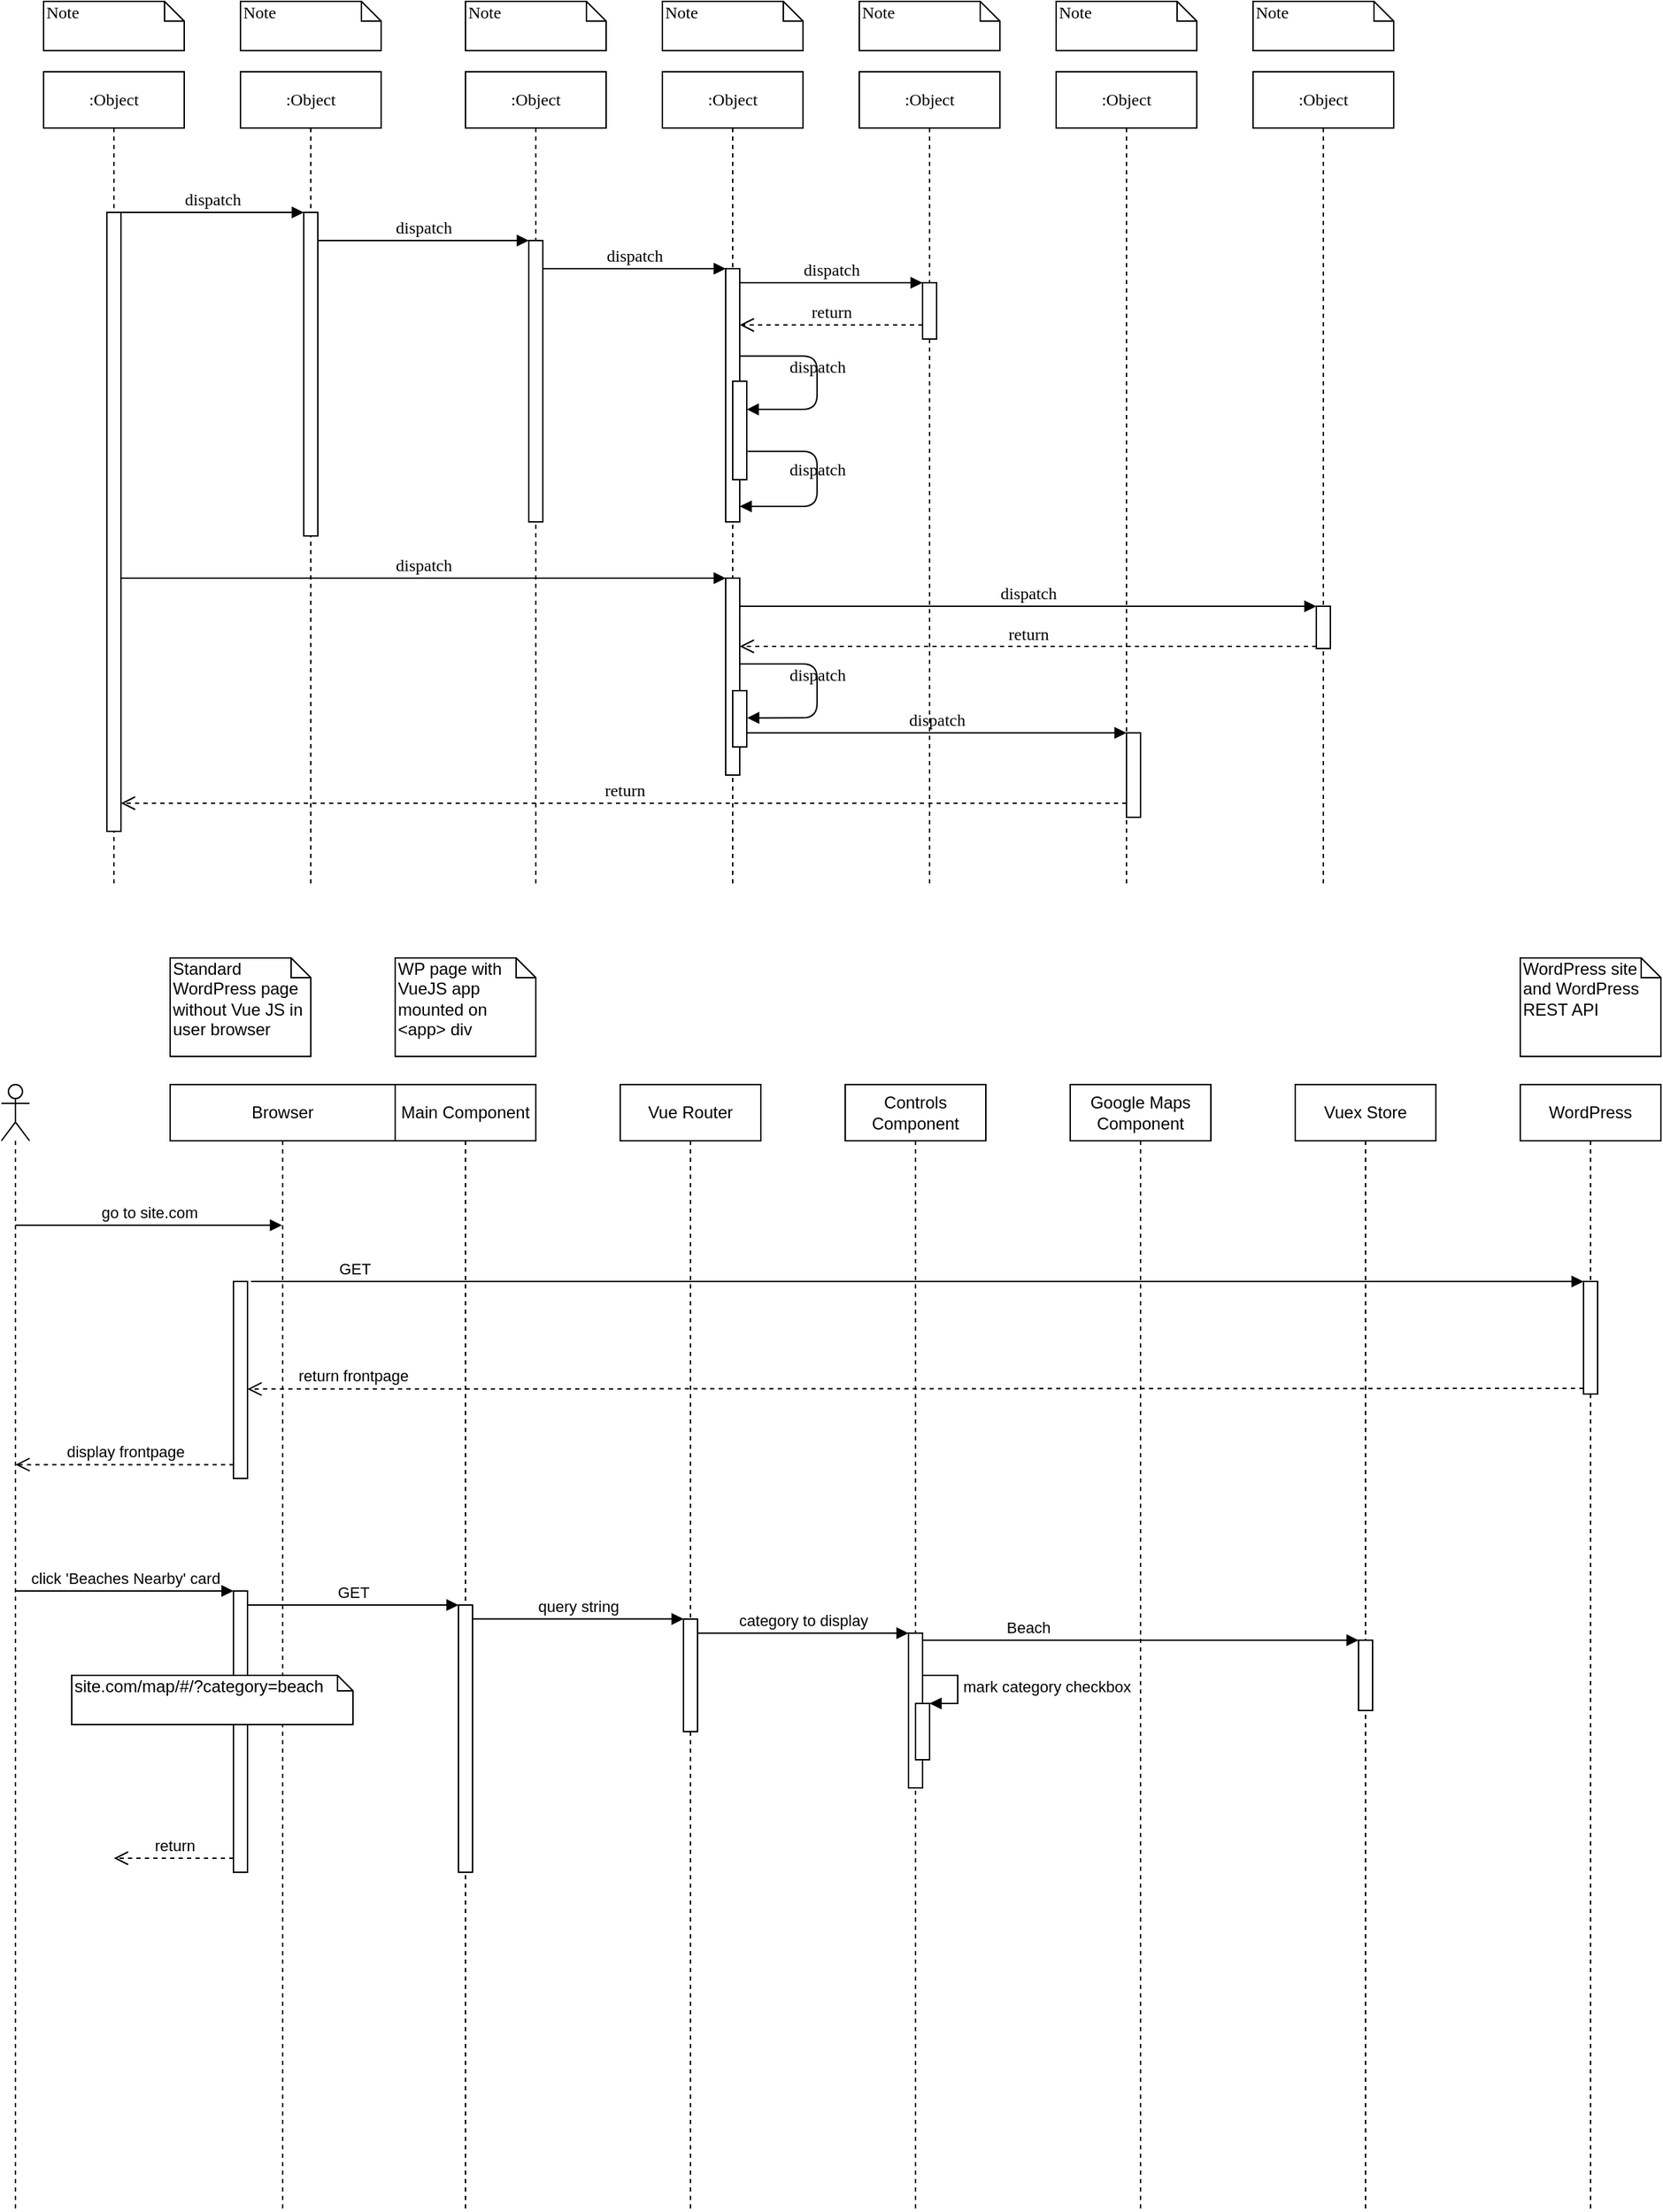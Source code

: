 <mxfile version="13.5.3" type="github">
  <diagram name="Page-1" id="13e1069c-82ec-6db2-03f1-153e76fe0fe0">
    <mxGraphModel dx="1185" dy="688" grid="1" gridSize="10" guides="1" tooltips="1" connect="1" arrows="1" fold="1" page="1" pageScale="1" pageWidth="3000" pageHeight="2000" background="#ffffff" math="0" shadow="0">
      <root>
        <mxCell id="0" />
        <mxCell id="1" parent="0" />
        <mxCell id="7baba1c4bc27f4b0-2" value=":Object" style="shape=umlLifeline;perimeter=lifelinePerimeter;whiteSpace=wrap;html=1;container=1;collapsible=0;recursiveResize=0;outlineConnect=0;shadow=0;comic=0;labelBackgroundColor=none;strokeWidth=1;fontFamily=Verdana;fontSize=12;align=center;" parent="1" vertex="1">
          <mxGeometry x="240" y="80" width="100" height="580" as="geometry" />
        </mxCell>
        <mxCell id="7baba1c4bc27f4b0-10" value="" style="html=1;points=[];perimeter=orthogonalPerimeter;shadow=0;comic=0;labelBackgroundColor=none;strokeWidth=1;fontFamily=Verdana;fontSize=12;align=center;" parent="7baba1c4bc27f4b0-2" vertex="1">
          <mxGeometry x="45" y="100" width="10" height="230" as="geometry" />
        </mxCell>
        <mxCell id="7baba1c4bc27f4b0-3" value=":Object" style="shape=umlLifeline;perimeter=lifelinePerimeter;whiteSpace=wrap;html=1;container=1;collapsible=0;recursiveResize=0;outlineConnect=0;shadow=0;comic=0;labelBackgroundColor=none;strokeWidth=1;fontFamily=Verdana;fontSize=12;align=center;" parent="1" vertex="1">
          <mxGeometry x="400" y="80" width="100" height="580" as="geometry" />
        </mxCell>
        <mxCell id="7baba1c4bc27f4b0-13" value="" style="html=1;points=[];perimeter=orthogonalPerimeter;shadow=0;comic=0;labelBackgroundColor=none;strokeWidth=1;fontFamily=Verdana;fontSize=12;align=center;" parent="7baba1c4bc27f4b0-3" vertex="1">
          <mxGeometry x="45" y="120" width="10" height="200" as="geometry" />
        </mxCell>
        <mxCell id="7baba1c4bc27f4b0-4" value=":Object" style="shape=umlLifeline;perimeter=lifelinePerimeter;whiteSpace=wrap;html=1;container=1;collapsible=0;recursiveResize=0;outlineConnect=0;shadow=0;comic=0;labelBackgroundColor=none;strokeWidth=1;fontFamily=Verdana;fontSize=12;align=center;" parent="1" vertex="1">
          <mxGeometry x="540" y="80" width="100" height="580" as="geometry" />
        </mxCell>
        <mxCell id="7baba1c4bc27f4b0-5" value=":Object" style="shape=umlLifeline;perimeter=lifelinePerimeter;whiteSpace=wrap;html=1;container=1;collapsible=0;recursiveResize=0;outlineConnect=0;shadow=0;comic=0;labelBackgroundColor=none;strokeWidth=1;fontFamily=Verdana;fontSize=12;align=center;" parent="1" vertex="1">
          <mxGeometry x="680" y="80" width="100" height="580" as="geometry" />
        </mxCell>
        <mxCell id="7baba1c4bc27f4b0-6" value=":Object" style="shape=umlLifeline;perimeter=lifelinePerimeter;whiteSpace=wrap;html=1;container=1;collapsible=0;recursiveResize=0;outlineConnect=0;shadow=0;comic=0;labelBackgroundColor=none;strokeWidth=1;fontFamily=Verdana;fontSize=12;align=center;" parent="1" vertex="1">
          <mxGeometry x="820" y="80" width="100" height="580" as="geometry" />
        </mxCell>
        <mxCell id="7baba1c4bc27f4b0-7" value=":Object" style="shape=umlLifeline;perimeter=lifelinePerimeter;whiteSpace=wrap;html=1;container=1;collapsible=0;recursiveResize=0;outlineConnect=0;shadow=0;comic=0;labelBackgroundColor=none;strokeWidth=1;fontFamily=Verdana;fontSize=12;align=center;" parent="1" vertex="1">
          <mxGeometry x="960" y="80" width="100" height="580" as="geometry" />
        </mxCell>
        <mxCell id="7baba1c4bc27f4b0-8" value=":Object" style="shape=umlLifeline;perimeter=lifelinePerimeter;whiteSpace=wrap;html=1;container=1;collapsible=0;recursiveResize=0;outlineConnect=0;shadow=0;comic=0;labelBackgroundColor=none;strokeWidth=1;fontFamily=Verdana;fontSize=12;align=center;" parent="1" vertex="1">
          <mxGeometry x="100" y="80" width="100" height="580" as="geometry" />
        </mxCell>
        <mxCell id="7baba1c4bc27f4b0-9" value="" style="html=1;points=[];perimeter=orthogonalPerimeter;shadow=0;comic=0;labelBackgroundColor=none;strokeWidth=1;fontFamily=Verdana;fontSize=12;align=center;" parent="7baba1c4bc27f4b0-8" vertex="1">
          <mxGeometry x="45" y="100" width="10" height="440" as="geometry" />
        </mxCell>
        <mxCell id="7baba1c4bc27f4b0-16" value="" style="html=1;points=[];perimeter=orthogonalPerimeter;shadow=0;comic=0;labelBackgroundColor=none;strokeWidth=1;fontFamily=Verdana;fontSize=12;align=center;" parent="1" vertex="1">
          <mxGeometry x="585" y="220" width="10" height="180" as="geometry" />
        </mxCell>
        <mxCell id="7baba1c4bc27f4b0-17" value="dispatch" style="html=1;verticalAlign=bottom;endArrow=block;labelBackgroundColor=none;fontFamily=Verdana;fontSize=12;edgeStyle=elbowEdgeStyle;elbow=vertical;" parent="1" source="7baba1c4bc27f4b0-13" target="7baba1c4bc27f4b0-16" edge="1">
          <mxGeometry relative="1" as="geometry">
            <mxPoint x="510" y="220" as="sourcePoint" />
            <Array as="points">
              <mxPoint x="460" y="220" />
            </Array>
          </mxGeometry>
        </mxCell>
        <mxCell id="7baba1c4bc27f4b0-19" value="" style="html=1;points=[];perimeter=orthogonalPerimeter;shadow=0;comic=0;labelBackgroundColor=none;strokeWidth=1;fontFamily=Verdana;fontSize=12;align=center;" parent="1" vertex="1">
          <mxGeometry x="725" y="230" width="10" height="40" as="geometry" />
        </mxCell>
        <mxCell id="7baba1c4bc27f4b0-20" value="dispatch" style="html=1;verticalAlign=bottom;endArrow=block;entryX=0;entryY=0;labelBackgroundColor=none;fontFamily=Verdana;fontSize=12;edgeStyle=elbowEdgeStyle;elbow=vertical;" parent="1" source="7baba1c4bc27f4b0-16" target="7baba1c4bc27f4b0-19" edge="1">
          <mxGeometry relative="1" as="geometry">
            <mxPoint x="650" y="230" as="sourcePoint" />
          </mxGeometry>
        </mxCell>
        <mxCell id="7baba1c4bc27f4b0-21" value="return" style="html=1;verticalAlign=bottom;endArrow=open;dashed=1;endSize=8;labelBackgroundColor=none;fontFamily=Verdana;fontSize=12;edgeStyle=elbowEdgeStyle;elbow=vertical;" parent="1" source="7baba1c4bc27f4b0-19" target="7baba1c4bc27f4b0-16" edge="1">
          <mxGeometry relative="1" as="geometry">
            <mxPoint x="650" y="306" as="targetPoint" />
            <Array as="points">
              <mxPoint x="670" y="260" />
              <mxPoint x="700" y="260" />
            </Array>
          </mxGeometry>
        </mxCell>
        <mxCell id="7baba1c4bc27f4b0-22" value="" style="html=1;points=[];perimeter=orthogonalPerimeter;shadow=0;comic=0;labelBackgroundColor=none;strokeWidth=1;fontFamily=Verdana;fontSize=12;align=center;" parent="1" vertex="1">
          <mxGeometry x="585" y="440" width="10" height="140" as="geometry" />
        </mxCell>
        <mxCell id="7baba1c4bc27f4b0-23" value="dispatch" style="html=1;verticalAlign=bottom;endArrow=block;entryX=0;entryY=0;labelBackgroundColor=none;fontFamily=Verdana;fontSize=12;" parent="1" source="7baba1c4bc27f4b0-9" target="7baba1c4bc27f4b0-22" edge="1">
          <mxGeometry relative="1" as="geometry">
            <mxPoint x="510" y="420" as="sourcePoint" />
          </mxGeometry>
        </mxCell>
        <mxCell id="7baba1c4bc27f4b0-25" value="" style="html=1;points=[];perimeter=orthogonalPerimeter;shadow=0;comic=0;labelBackgroundColor=none;strokeColor=#000000;strokeWidth=1;fillColor=#FFFFFF;fontFamily=Verdana;fontSize=12;fontColor=#000000;align=center;" parent="1" vertex="1">
          <mxGeometry x="1005" y="460" width="10" height="30" as="geometry" />
        </mxCell>
        <mxCell id="7baba1c4bc27f4b0-26" value="dispatch" style="html=1;verticalAlign=bottom;endArrow=block;entryX=0;entryY=0;labelBackgroundColor=none;fontFamily=Verdana;fontSize=12;" parent="1" source="7baba1c4bc27f4b0-22" target="7baba1c4bc27f4b0-25" edge="1">
          <mxGeometry relative="1" as="geometry">
            <mxPoint x="930" y="340" as="sourcePoint" />
          </mxGeometry>
        </mxCell>
        <mxCell id="7baba1c4bc27f4b0-27" value="return" style="html=1;verticalAlign=bottom;endArrow=open;dashed=1;endSize=8;exitX=0;exitY=0.95;labelBackgroundColor=none;fontFamily=Verdana;fontSize=12;" parent="1" source="7baba1c4bc27f4b0-25" target="7baba1c4bc27f4b0-22" edge="1">
          <mxGeometry relative="1" as="geometry">
            <mxPoint x="930" y="416" as="targetPoint" />
          </mxGeometry>
        </mxCell>
        <mxCell id="7baba1c4bc27f4b0-28" value="" style="html=1;points=[];perimeter=orthogonalPerimeter;shadow=0;comic=0;labelBackgroundColor=none;strokeWidth=1;fontFamily=Verdana;fontSize=12;align=center;" parent="1" vertex="1">
          <mxGeometry x="870" y="550" width="10" height="60" as="geometry" />
        </mxCell>
        <mxCell id="7baba1c4bc27f4b0-29" value="dispatch" style="html=1;verticalAlign=bottom;endArrow=block;entryX=0;entryY=0;labelBackgroundColor=none;fontFamily=Verdana;fontSize=12;edgeStyle=elbowEdgeStyle;elbow=vertical;" parent="1" source="7baba1c4bc27f4b0-37" target="7baba1c4bc27f4b0-28" edge="1">
          <mxGeometry relative="1" as="geometry">
            <mxPoint x="800" y="550" as="sourcePoint" />
          </mxGeometry>
        </mxCell>
        <mxCell id="7baba1c4bc27f4b0-30" value="return" style="html=1;verticalAlign=bottom;endArrow=open;dashed=1;endSize=8;labelBackgroundColor=none;fontFamily=Verdana;fontSize=12;edgeStyle=elbowEdgeStyle;elbow=vertical;" parent="1" source="7baba1c4bc27f4b0-28" target="7baba1c4bc27f4b0-9" edge="1">
          <mxGeometry relative="1" as="geometry">
            <mxPoint x="800" y="626" as="targetPoint" />
            <Array as="points">
              <mxPoint x="570" y="600" />
            </Array>
          </mxGeometry>
        </mxCell>
        <mxCell id="7baba1c4bc27f4b0-11" value="dispatch" style="html=1;verticalAlign=bottom;endArrow=block;entryX=0;entryY=0;labelBackgroundColor=none;fontFamily=Verdana;fontSize=12;edgeStyle=elbowEdgeStyle;elbow=vertical;" parent="1" source="7baba1c4bc27f4b0-9" target="7baba1c4bc27f4b0-10" edge="1">
          <mxGeometry relative="1" as="geometry">
            <mxPoint x="220" y="190" as="sourcePoint" />
          </mxGeometry>
        </mxCell>
        <mxCell id="7baba1c4bc27f4b0-14" value="dispatch" style="html=1;verticalAlign=bottom;endArrow=block;entryX=0;entryY=0;labelBackgroundColor=none;fontFamily=Verdana;fontSize=12;edgeStyle=elbowEdgeStyle;elbow=vertical;" parent="1" source="7baba1c4bc27f4b0-10" target="7baba1c4bc27f4b0-13" edge="1">
          <mxGeometry relative="1" as="geometry">
            <mxPoint x="370" y="200" as="sourcePoint" />
          </mxGeometry>
        </mxCell>
        <mxCell id="7baba1c4bc27f4b0-34" value="" style="html=1;points=[];perimeter=orthogonalPerimeter;shadow=0;comic=0;labelBackgroundColor=none;strokeWidth=1;fontFamily=Verdana;fontSize=12;align=center;" parent="1" vertex="1">
          <mxGeometry x="590" y="300" width="10" height="70" as="geometry" />
        </mxCell>
        <mxCell id="7baba1c4bc27f4b0-35" value="dispatch" style="html=1;verticalAlign=bottom;endArrow=block;labelBackgroundColor=none;fontFamily=Verdana;fontSize=12;elbow=vertical;edgeStyle=orthogonalEdgeStyle;entryX=1;entryY=0.286;entryPerimeter=0;exitX=1.038;exitY=0.345;exitPerimeter=0;" parent="1" source="7baba1c4bc27f4b0-16" target="7baba1c4bc27f4b0-34" edge="1">
          <mxGeometry relative="1" as="geometry">
            <mxPoint x="465" y="230" as="sourcePoint" />
            <mxPoint x="595" y="230" as="targetPoint" />
            <Array as="points">
              <mxPoint x="650" y="282" />
              <mxPoint x="650" y="320" />
            </Array>
          </mxGeometry>
        </mxCell>
        <mxCell id="7baba1c4bc27f4b0-36" value="dispatch" style="html=1;verticalAlign=bottom;endArrow=block;labelBackgroundColor=none;fontFamily=Verdana;fontSize=12;elbow=vertical;edgeStyle=orthogonalEdgeStyle;exitX=1.066;exitY=0.713;exitPerimeter=0;" parent="1" source="7baba1c4bc27f4b0-34" edge="1">
          <mxGeometry relative="1" as="geometry">
            <mxPoint x="610.333" y="350" as="sourcePoint" />
            <mxPoint x="595" y="389" as="targetPoint" />
            <Array as="points">
              <mxPoint x="650" y="350" />
              <mxPoint x="650" y="389" />
            </Array>
          </mxGeometry>
        </mxCell>
        <mxCell id="7baba1c4bc27f4b0-37" value="" style="html=1;points=[];perimeter=orthogonalPerimeter;shadow=0;comic=0;labelBackgroundColor=none;strokeWidth=1;fontFamily=Verdana;fontSize=12;align=center;" parent="1" vertex="1">
          <mxGeometry x="590" y="520" width="10" height="40" as="geometry" />
        </mxCell>
        <mxCell id="7baba1c4bc27f4b0-39" value="dispatch" style="html=1;verticalAlign=bottom;endArrow=block;labelBackgroundColor=none;fontFamily=Verdana;fontSize=12;elbow=vertical;edgeStyle=orthogonalEdgeStyle;entryX=1;entryY=0.286;entryPerimeter=0;exitX=1.038;exitY=0.345;exitPerimeter=0;" parent="1" edge="1">
          <mxGeometry relative="1" as="geometry">
            <mxPoint x="595.333" y="501" as="sourcePoint" />
            <mxPoint x="600.333" y="539.333" as="targetPoint" />
            <Array as="points">
              <mxPoint x="650" y="501" />
              <mxPoint x="650" y="539" />
            </Array>
          </mxGeometry>
        </mxCell>
        <mxCell id="7baba1c4bc27f4b0-40" value="Note" style="shape=note;whiteSpace=wrap;html=1;size=14;verticalAlign=top;align=left;spacingTop=-6;shadow=0;comic=0;labelBackgroundColor=none;strokeWidth=1;fontFamily=Verdana;fontSize=12;" parent="1" vertex="1">
          <mxGeometry x="100" y="30" width="100" height="35" as="geometry" />
        </mxCell>
        <mxCell id="7baba1c4bc27f4b0-41" value="Note" style="shape=note;whiteSpace=wrap;html=1;size=14;verticalAlign=top;align=left;spacingTop=-6;shadow=0;comic=0;labelBackgroundColor=none;strokeWidth=1;fontFamily=Verdana;fontSize=12;" parent="1" vertex="1">
          <mxGeometry x="240" y="30" width="100" height="35" as="geometry" />
        </mxCell>
        <mxCell id="7baba1c4bc27f4b0-42" value="Note" style="shape=note;whiteSpace=wrap;html=1;size=14;verticalAlign=top;align=left;spacingTop=-6;shadow=0;comic=0;labelBackgroundColor=none;strokeWidth=1;fontFamily=Verdana;fontSize=12;" parent="1" vertex="1">
          <mxGeometry x="400" y="30" width="100" height="35" as="geometry" />
        </mxCell>
        <mxCell id="7baba1c4bc27f4b0-43" value="Note" style="shape=note;whiteSpace=wrap;html=1;size=14;verticalAlign=top;align=left;spacingTop=-6;shadow=0;comic=0;labelBackgroundColor=none;strokeWidth=1;fontFamily=Verdana;fontSize=12;" parent="1" vertex="1">
          <mxGeometry x="540" y="30" width="100" height="35" as="geometry" />
        </mxCell>
        <mxCell id="7baba1c4bc27f4b0-44" value="Note" style="shape=note;whiteSpace=wrap;html=1;size=14;verticalAlign=top;align=left;spacingTop=-6;shadow=0;comic=0;labelBackgroundColor=none;strokeWidth=1;fontFamily=Verdana;fontSize=12;" parent="1" vertex="1">
          <mxGeometry x="680" y="30" width="100" height="35" as="geometry" />
        </mxCell>
        <mxCell id="7baba1c4bc27f4b0-45" value="Note" style="shape=note;whiteSpace=wrap;html=1;size=14;verticalAlign=top;align=left;spacingTop=-6;shadow=0;comic=0;labelBackgroundColor=none;strokeWidth=1;fontFamily=Verdana;fontSize=12;" parent="1" vertex="1">
          <mxGeometry x="820" y="30" width="100" height="35" as="geometry" />
        </mxCell>
        <mxCell id="7baba1c4bc27f4b0-46" value="Note" style="shape=note;whiteSpace=wrap;html=1;size=14;verticalAlign=top;align=left;spacingTop=-6;shadow=0;comic=0;labelBackgroundColor=none;strokeWidth=1;fontFamily=Verdana;fontSize=12;" parent="1" vertex="1">
          <mxGeometry x="960" y="30" width="100" height="35" as="geometry" />
        </mxCell>
        <mxCell id="JqlryfgMJIv1-VmyIzc9-7" value="WordPress site and WordPress REST API" style="shape=note;whiteSpace=wrap;html=1;size=14;verticalAlign=top;align=left;spacingTop=-6;" parent="1" vertex="1">
          <mxGeometry x="1150" y="710" width="100" height="70" as="geometry" />
        </mxCell>
        <mxCell id="JqlryfgMJIv1-VmyIzc9-8" value="Browser" style="shape=umlLifeline;perimeter=lifelinePerimeter;whiteSpace=wrap;html=1;container=1;collapsible=0;recursiveResize=0;outlineConnect=0;" parent="1" vertex="1">
          <mxGeometry x="190" y="800" width="160" height="800" as="geometry" />
        </mxCell>
        <mxCell id="JqlryfgMJIv1-VmyIzc9-13" value="" style="html=1;points=[];perimeter=orthogonalPerimeter;" parent="JqlryfgMJIv1-VmyIzc9-8" vertex="1">
          <mxGeometry x="45" y="140" width="10" height="140" as="geometry" />
        </mxCell>
        <mxCell id="zZore4M1GCGTvKos9PnM-32" value="" style="html=1;points=[];perimeter=orthogonalPerimeter;" vertex="1" parent="JqlryfgMJIv1-VmyIzc9-8">
          <mxGeometry x="45" y="360" width="10" height="200" as="geometry" />
        </mxCell>
        <mxCell id="zZore4M1GCGTvKos9PnM-34" value="return" style="html=1;verticalAlign=bottom;endArrow=open;dashed=1;endSize=8;exitX=0;exitY=0.95;" edge="1" source="zZore4M1GCGTvKos9PnM-32" parent="JqlryfgMJIv1-VmyIzc9-8">
          <mxGeometry relative="1" as="geometry">
            <mxPoint x="-40" y="550" as="targetPoint" />
          </mxGeometry>
        </mxCell>
        <mxCell id="zZore4M1GCGTvKos9PnM-48" value="site.com/map/#/?category=beach" style="shape=note;whiteSpace=wrap;html=1;size=11;verticalAlign=top;align=left;spacingTop=-6;" vertex="1" parent="JqlryfgMJIv1-VmyIzc9-8">
          <mxGeometry x="-70" y="420" width="200" height="35" as="geometry" />
        </mxCell>
        <mxCell id="JqlryfgMJIv1-VmyIzc9-9" value="WordPress" style="shape=umlLifeline;perimeter=lifelinePerimeter;whiteSpace=wrap;html=1;container=1;collapsible=0;recursiveResize=0;outlineConnect=0;" parent="1" vertex="1">
          <mxGeometry x="1150" y="800" width="100" height="800" as="geometry" />
        </mxCell>
        <mxCell id="JqlryfgMJIv1-VmyIzc9-10" value="" style="html=1;points=[];perimeter=orthogonalPerimeter;" parent="JqlryfgMJIv1-VmyIzc9-9" vertex="1">
          <mxGeometry x="45" y="140" width="10" height="80" as="geometry" />
        </mxCell>
        <mxCell id="JqlryfgMJIv1-VmyIzc9-11" value="GET" style="html=1;verticalAlign=bottom;endArrow=block;entryX=0;entryY=0;exitX=1.25;exitY=0;exitDx=0;exitDy=0;exitPerimeter=0;" parent="1" source="JqlryfgMJIv1-VmyIzc9-13" target="JqlryfgMJIv1-VmyIzc9-10" edge="1">
          <mxGeometry x="-0.847" relative="1" as="geometry">
            <mxPoint x="190" y="890" as="sourcePoint" />
            <mxPoint x="1" as="offset" />
          </mxGeometry>
        </mxCell>
        <mxCell id="JqlryfgMJIv1-VmyIzc9-12" value="return frontpage" style="html=1;verticalAlign=bottom;endArrow=open;dashed=1;endSize=8;exitX=0;exitY=0.95;entryX=0.997;entryY=0.546;entryDx=0;entryDy=0;entryPerimeter=0;" parent="1" source="JqlryfgMJIv1-VmyIzc9-10" target="JqlryfgMJIv1-VmyIzc9-13" edge="1">
          <mxGeometry x="0.842" relative="1" as="geometry">
            <mxPoint x="260" y="1056" as="targetPoint" />
            <mxPoint as="offset" />
          </mxGeometry>
        </mxCell>
        <mxCell id="JqlryfgMJIv1-VmyIzc9-15" value="Standard WordPress page without Vue JS in user browser" style="shape=note;whiteSpace=wrap;html=1;size=14;verticalAlign=top;align=left;spacingTop=-6;" parent="1" vertex="1">
          <mxGeometry x="190" y="710" width="100" height="70" as="geometry" />
        </mxCell>
        <mxCell id="JqlryfgMJIv1-VmyIzc9-16" value="Vuex Store" style="shape=umlLifeline;perimeter=lifelinePerimeter;whiteSpace=wrap;html=1;container=1;collapsible=0;recursiveResize=0;outlineConnect=0;" parent="1" vertex="1">
          <mxGeometry x="990" y="800" width="100" height="800" as="geometry" />
        </mxCell>
        <mxCell id="zZore4M1GCGTvKos9PnM-37" value="" style="html=1;points=[];perimeter=orthogonalPerimeter;" vertex="1" parent="JqlryfgMJIv1-VmyIzc9-16">
          <mxGeometry x="45" y="395" width="10" height="50" as="geometry" />
        </mxCell>
        <mxCell id="JqlryfgMJIv1-VmyIzc9-17" value="Vue Router" style="shape=umlLifeline;perimeter=lifelinePerimeter;whiteSpace=wrap;html=1;container=1;collapsible=0;recursiveResize=0;outlineConnect=0;" parent="1" vertex="1">
          <mxGeometry x="510" y="800" width="100" height="800" as="geometry" />
        </mxCell>
        <mxCell id="zZore4M1GCGTvKos9PnM-14" value="" style="html=1;points=[];perimeter=orthogonalPerimeter;" vertex="1" parent="JqlryfgMJIv1-VmyIzc9-17">
          <mxGeometry x="45" y="380" width="10" height="80" as="geometry" />
        </mxCell>
        <mxCell id="zZore4M1GCGTvKos9PnM-1" value="Controls Component" style="shape=umlLifeline;perimeter=lifelinePerimeter;whiteSpace=wrap;html=1;container=1;collapsible=0;recursiveResize=0;outlineConnect=0;" vertex="1" parent="1">
          <mxGeometry x="670" y="800" width="100" height="800" as="geometry" />
        </mxCell>
        <mxCell id="zZore4M1GCGTvKos9PnM-20" value="" style="html=1;points=[];perimeter=orthogonalPerimeter;" vertex="1" parent="zZore4M1GCGTvKos9PnM-1">
          <mxGeometry x="45" y="390" width="10" height="110" as="geometry" />
        </mxCell>
        <mxCell id="zZore4M1GCGTvKos9PnM-46" value="" style="html=1;points=[];perimeter=orthogonalPerimeter;" vertex="1" parent="zZore4M1GCGTvKos9PnM-1">
          <mxGeometry x="50" y="440" width="10" height="40" as="geometry" />
        </mxCell>
        <mxCell id="zZore4M1GCGTvKos9PnM-47" value="mark category checkbox" style="edgeStyle=orthogonalEdgeStyle;html=1;align=left;spacingLeft=2;endArrow=block;rounded=0;entryX=1;entryY=0;" edge="1" target="zZore4M1GCGTvKos9PnM-46" parent="zZore4M1GCGTvKos9PnM-1">
          <mxGeometry relative="1" as="geometry">
            <mxPoint x="55" y="420" as="sourcePoint" />
            <Array as="points">
              <mxPoint x="80" y="420" />
            </Array>
          </mxGeometry>
        </mxCell>
        <mxCell id="zZore4M1GCGTvKos9PnM-2" value="Google Maps Component" style="shape=umlLifeline;perimeter=lifelinePerimeter;whiteSpace=wrap;html=1;container=1;collapsible=0;recursiveResize=0;outlineConnect=0;" vertex="1" parent="1">
          <mxGeometry x="830" y="800" width="100" height="800" as="geometry" />
        </mxCell>
        <mxCell id="zZore4M1GCGTvKos9PnM-21" value="category to display" style="html=1;verticalAlign=bottom;endArrow=block;entryX=0;entryY=0;" edge="1" target="zZore4M1GCGTvKos9PnM-20" parent="1" source="zZore4M1GCGTvKos9PnM-14">
          <mxGeometry relative="1" as="geometry">
            <mxPoint x="580" y="1180" as="sourcePoint" />
          </mxGeometry>
        </mxCell>
        <mxCell id="zZore4M1GCGTvKos9PnM-23" value="" style="shape=umlLifeline;participant=umlActor;perimeter=lifelinePerimeter;whiteSpace=wrap;html=1;container=1;collapsible=0;recursiveResize=0;verticalAlign=top;spacingTop=36;outlineConnect=0;" vertex="1" parent="1">
          <mxGeometry x="70" y="800" width="20" height="800" as="geometry" />
        </mxCell>
        <mxCell id="zZore4M1GCGTvKos9PnM-24" value="go to site.com" style="html=1;verticalAlign=bottom;endArrow=block;" edge="1" parent="zZore4M1GCGTvKos9PnM-23" target="JqlryfgMJIv1-VmyIzc9-8">
          <mxGeometry width="80" relative="1" as="geometry">
            <mxPoint x="10" y="100" as="sourcePoint" />
            <mxPoint x="90" y="100" as="targetPoint" />
          </mxGeometry>
        </mxCell>
        <mxCell id="zZore4M1GCGTvKos9PnM-27" value="query string" style="html=1;verticalAlign=bottom;endArrow=block;entryX=0.004;entryY=-0.001;entryDx=0;entryDy=0;entryPerimeter=0;" edge="1" parent="1" source="zZore4M1GCGTvKos9PnM-42" target="zZore4M1GCGTvKos9PnM-14">
          <mxGeometry x="-0.0" width="80" relative="1" as="geometry">
            <mxPoint x="410" y="1179" as="sourcePoint" />
            <mxPoint x="330" y="1120" as="targetPoint" />
            <mxPoint as="offset" />
          </mxGeometry>
        </mxCell>
        <mxCell id="zZore4M1GCGTvKos9PnM-28" value="display frontpage" style="html=1;verticalAlign=bottom;endArrow=open;dashed=1;endSize=8;exitX=0.014;exitY=0.93;exitDx=0;exitDy=0;exitPerimeter=0;" edge="1" parent="1" source="JqlryfgMJIv1-VmyIzc9-13" target="zZore4M1GCGTvKos9PnM-23">
          <mxGeometry relative="1" as="geometry">
            <mxPoint x="200" y="1070" as="sourcePoint" />
            <mxPoint x="120" y="1070" as="targetPoint" />
          </mxGeometry>
        </mxCell>
        <mxCell id="zZore4M1GCGTvKos9PnM-33" value="click &#39;Beaches Nearby&#39; card" style="html=1;verticalAlign=bottom;endArrow=block;entryX=0;entryY=0;" edge="1" target="zZore4M1GCGTvKos9PnM-32" parent="1" source="zZore4M1GCGTvKos9PnM-23">
          <mxGeometry relative="1" as="geometry">
            <mxPoint x="165" y="1160" as="sourcePoint" />
          </mxGeometry>
        </mxCell>
        <mxCell id="zZore4M1GCGTvKos9PnM-38" value="Beach" style="html=1;verticalAlign=bottom;endArrow=block;entryX=0;entryY=0;" edge="1" target="zZore4M1GCGTvKos9PnM-37" parent="1" source="zZore4M1GCGTvKos9PnM-20">
          <mxGeometry x="-0.516" relative="1" as="geometry">
            <mxPoint x="965" y="1190" as="sourcePoint" />
            <mxPoint as="offset" />
          </mxGeometry>
        </mxCell>
        <mxCell id="zZore4M1GCGTvKos9PnM-40" value="Main Component" style="shape=umlLifeline;perimeter=lifelinePerimeter;whiteSpace=wrap;html=1;container=1;collapsible=0;recursiveResize=0;outlineConnect=0;" vertex="1" parent="1">
          <mxGeometry x="350" y="800" width="100" height="800" as="geometry" />
        </mxCell>
        <mxCell id="zZore4M1GCGTvKos9PnM-42" value="" style="html=1;points=[];perimeter=orthogonalPerimeter;" vertex="1" parent="zZore4M1GCGTvKos9PnM-40">
          <mxGeometry x="45" y="370" width="10" height="190" as="geometry" />
        </mxCell>
        <mxCell id="zZore4M1GCGTvKos9PnM-41" value="WP page with VueJS app mounted on &amp;lt;app&amp;gt; div" style="shape=note;whiteSpace=wrap;html=1;size=14;verticalAlign=top;align=left;spacingTop=-6;" vertex="1" parent="1">
          <mxGeometry x="350" y="710" width="100" height="70" as="geometry" />
        </mxCell>
        <mxCell id="zZore4M1GCGTvKos9PnM-45" value="GET" style="html=1;verticalAlign=bottom;endArrow=block;" edge="1" parent="1" source="zZore4M1GCGTvKos9PnM-32" target="zZore4M1GCGTvKos9PnM-42">
          <mxGeometry width="80" relative="1" as="geometry">
            <mxPoint x="280" y="1170" as="sourcePoint" />
            <mxPoint x="360" y="1170" as="targetPoint" />
            <Array as="points">
              <mxPoint x="330" y="1170" />
            </Array>
          </mxGeometry>
        </mxCell>
      </root>
    </mxGraphModel>
  </diagram>
</mxfile>
